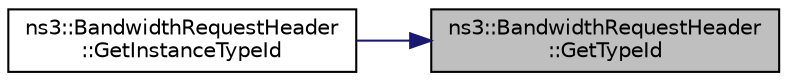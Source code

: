 digraph "ns3::BandwidthRequestHeader::GetTypeId"
{
 // LATEX_PDF_SIZE
  edge [fontname="Helvetica",fontsize="10",labelfontname="Helvetica",labelfontsize="10"];
  node [fontname="Helvetica",fontsize="10",shape=record];
  rankdir="RL";
  Node1 [label="ns3::BandwidthRequestHeader\l::GetTypeId",height=0.2,width=0.4,color="black", fillcolor="grey75", style="filled", fontcolor="black",tooltip="Get the type ID."];
  Node1 -> Node2 [dir="back",color="midnightblue",fontsize="10",style="solid",fontname="Helvetica"];
  Node2 [label="ns3::BandwidthRequestHeader\l::GetInstanceTypeId",height=0.2,width=0.4,color="black", fillcolor="white", style="filled",URL="$classns3_1_1_bandwidth_request_header.html#adb7665e8178844d346c73ecd13628233",tooltip="Get the most derived TypeId for this Object."];
}
